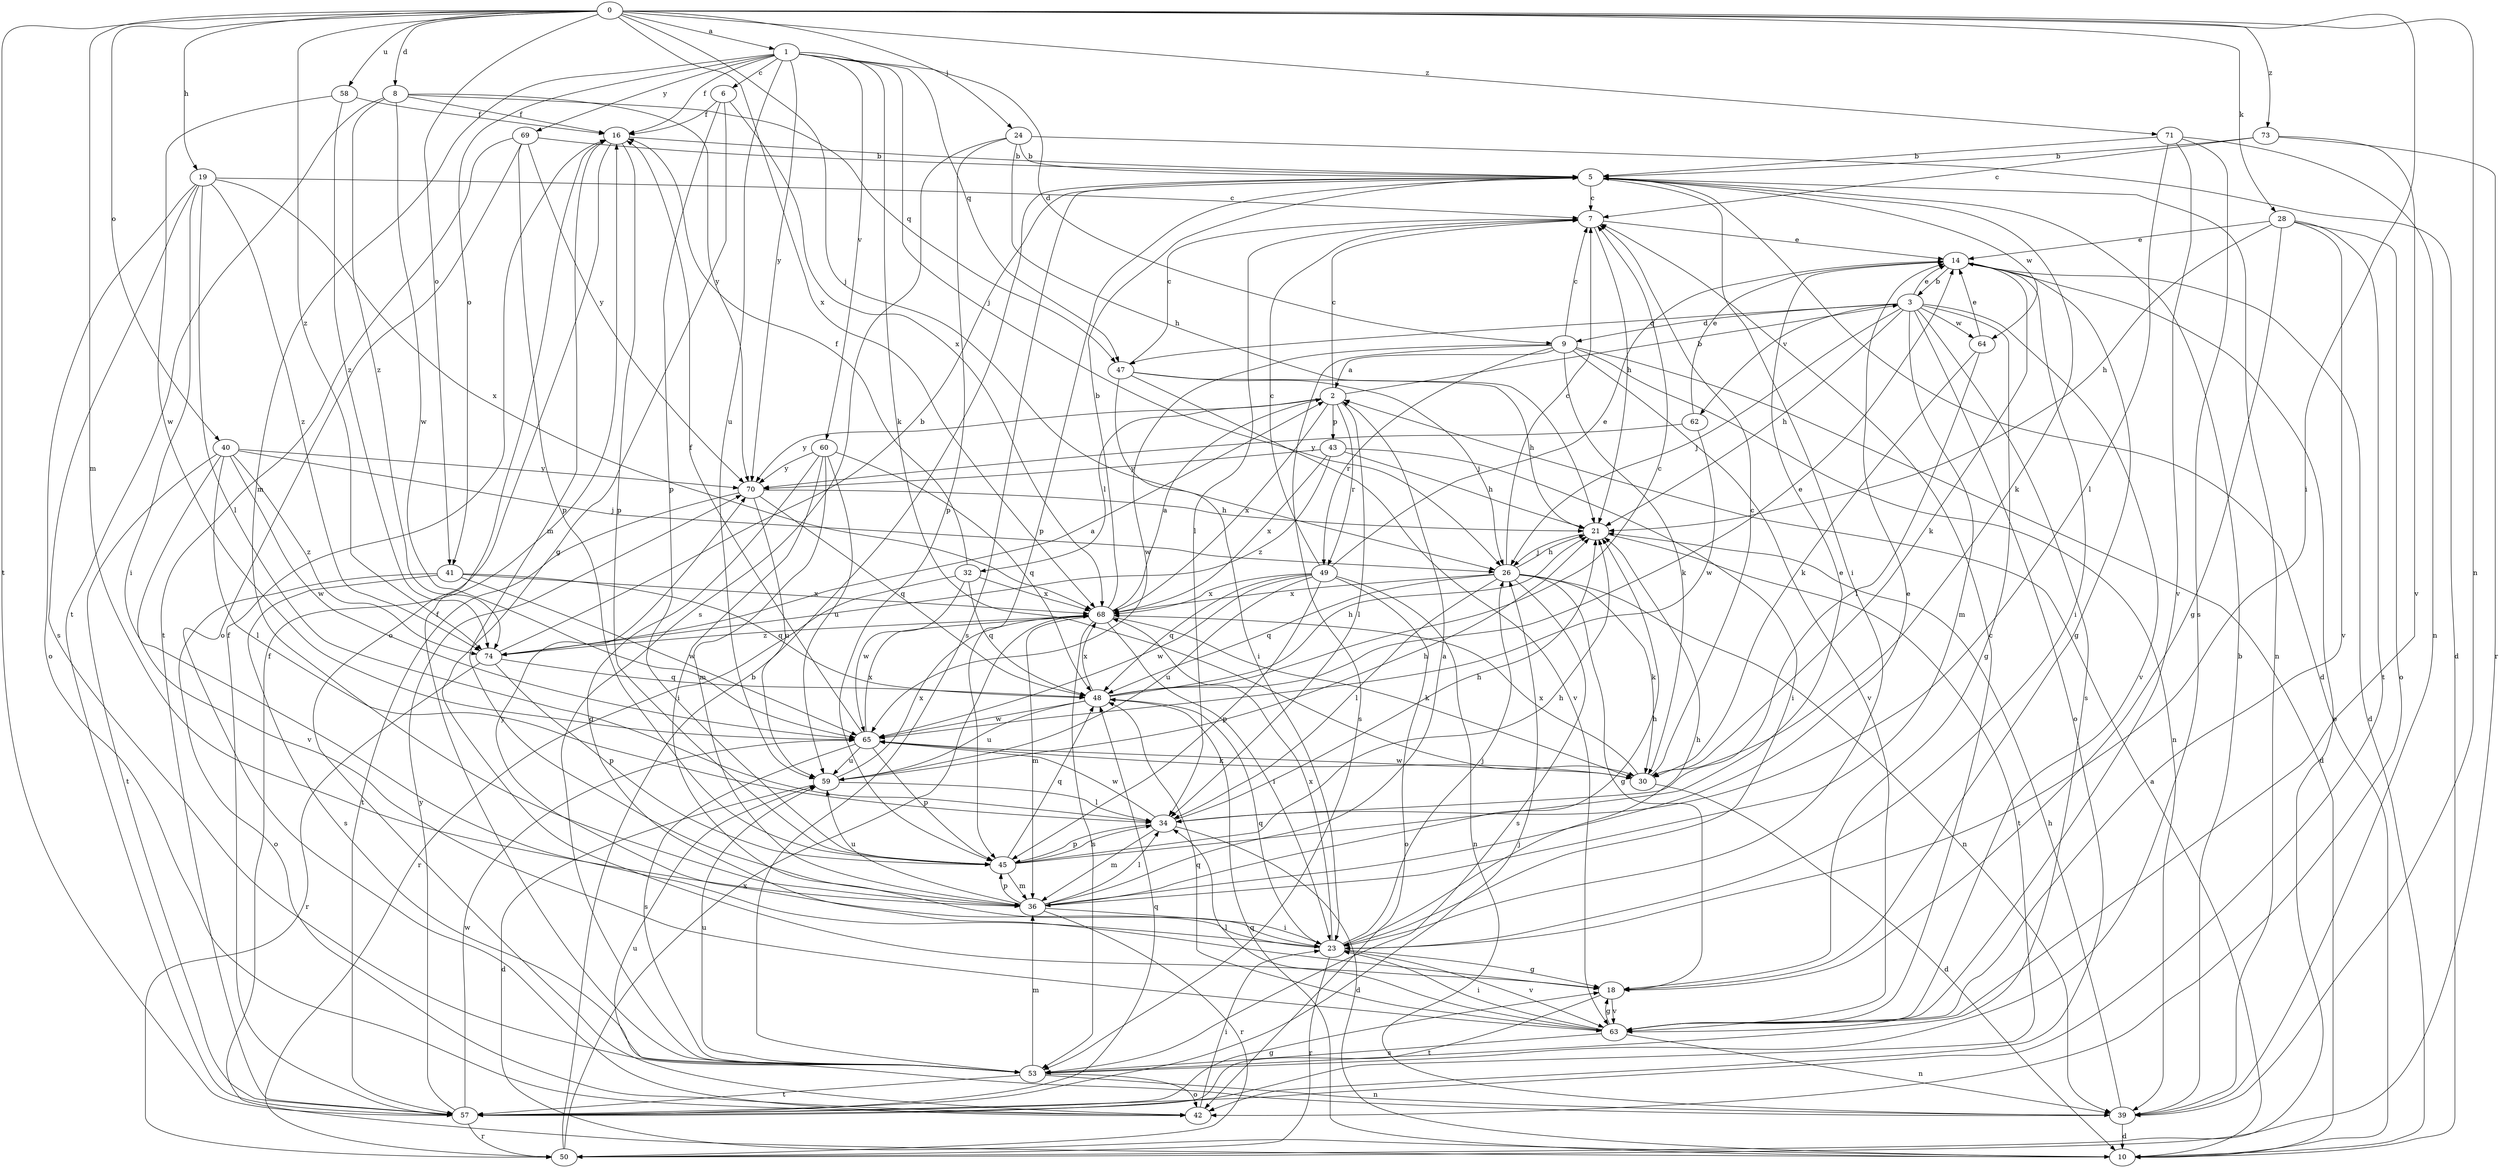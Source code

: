 strict digraph  {
0;
1;
2;
3;
5;
6;
7;
8;
9;
10;
14;
16;
18;
19;
21;
23;
24;
26;
28;
30;
32;
34;
36;
39;
40;
41;
42;
43;
45;
47;
48;
49;
50;
53;
57;
58;
59;
60;
62;
63;
64;
65;
68;
69;
70;
71;
73;
74;
0 -> 1  [label=a];
0 -> 8  [label=d];
0 -> 19  [label=h];
0 -> 23  [label=i];
0 -> 24  [label=j];
0 -> 26  [label=j];
0 -> 28  [label=k];
0 -> 36  [label=m];
0 -> 39  [label=n];
0 -> 40  [label=o];
0 -> 41  [label=o];
0 -> 57  [label=t];
0 -> 58  [label=u];
0 -> 68  [label=x];
0 -> 71  [label=z];
0 -> 73  [label=z];
0 -> 74  [label=z];
1 -> 6  [label=c];
1 -> 9  [label=d];
1 -> 16  [label=f];
1 -> 26  [label=j];
1 -> 30  [label=k];
1 -> 36  [label=m];
1 -> 41  [label=o];
1 -> 47  [label=q];
1 -> 59  [label=u];
1 -> 60  [label=v];
1 -> 69  [label=y];
1 -> 70  [label=y];
2 -> 3  [label=b];
2 -> 7  [label=c];
2 -> 32  [label=l];
2 -> 34  [label=l];
2 -> 43  [label=p];
2 -> 49  [label=r];
2 -> 68  [label=x];
2 -> 70  [label=y];
3 -> 9  [label=d];
3 -> 14  [label=e];
3 -> 18  [label=g];
3 -> 21  [label=h];
3 -> 26  [label=j];
3 -> 36  [label=m];
3 -> 42  [label=o];
3 -> 47  [label=q];
3 -> 53  [label=s];
3 -> 62  [label=v];
3 -> 63  [label=v];
3 -> 64  [label=w];
5 -> 7  [label=c];
5 -> 10  [label=d];
5 -> 23  [label=i];
5 -> 30  [label=k];
5 -> 39  [label=n];
5 -> 45  [label=p];
5 -> 53  [label=s];
5 -> 64  [label=w];
6 -> 16  [label=f];
6 -> 18  [label=g];
6 -> 45  [label=p];
6 -> 68  [label=x];
7 -> 14  [label=e];
7 -> 21  [label=h];
7 -> 34  [label=l];
8 -> 16  [label=f];
8 -> 47  [label=q];
8 -> 57  [label=t];
8 -> 65  [label=w];
8 -> 70  [label=y];
8 -> 74  [label=z];
9 -> 2  [label=a];
9 -> 7  [label=c];
9 -> 10  [label=d];
9 -> 30  [label=k];
9 -> 39  [label=n];
9 -> 49  [label=r];
9 -> 53  [label=s];
9 -> 63  [label=v];
9 -> 65  [label=w];
10 -> 2  [label=a];
10 -> 16  [label=f];
10 -> 48  [label=q];
14 -> 3  [label=b];
14 -> 10  [label=d];
14 -> 18  [label=g];
14 -> 23  [label=i];
14 -> 30  [label=k];
16 -> 5  [label=b];
16 -> 36  [label=m];
16 -> 42  [label=o];
16 -> 45  [label=p];
18 -> 57  [label=t];
18 -> 63  [label=v];
19 -> 7  [label=c];
19 -> 23  [label=i];
19 -> 34  [label=l];
19 -> 42  [label=o];
19 -> 53  [label=s];
19 -> 68  [label=x];
19 -> 74  [label=z];
21 -> 26  [label=j];
21 -> 57  [label=t];
23 -> 18  [label=g];
23 -> 21  [label=h];
23 -> 26  [label=j];
23 -> 48  [label=q];
23 -> 50  [label=r];
23 -> 63  [label=v];
23 -> 68  [label=x];
23 -> 70  [label=y];
24 -> 5  [label=b];
24 -> 10  [label=d];
24 -> 21  [label=h];
24 -> 45  [label=p];
24 -> 53  [label=s];
26 -> 7  [label=c];
26 -> 18  [label=g];
26 -> 21  [label=h];
26 -> 30  [label=k];
26 -> 34  [label=l];
26 -> 39  [label=n];
26 -> 48  [label=q];
26 -> 53  [label=s];
26 -> 68  [label=x];
28 -> 14  [label=e];
28 -> 18  [label=g];
28 -> 21  [label=h];
28 -> 42  [label=o];
28 -> 57  [label=t];
28 -> 63  [label=v];
30 -> 7  [label=c];
30 -> 10  [label=d];
30 -> 65  [label=w];
30 -> 68  [label=x];
32 -> 16  [label=f];
32 -> 48  [label=q];
32 -> 50  [label=r];
32 -> 65  [label=w];
32 -> 68  [label=x];
34 -> 10  [label=d];
34 -> 21  [label=h];
34 -> 36  [label=m];
34 -> 45  [label=p];
34 -> 65  [label=w];
36 -> 2  [label=a];
36 -> 14  [label=e];
36 -> 21  [label=h];
36 -> 23  [label=i];
36 -> 34  [label=l];
36 -> 45  [label=p];
36 -> 50  [label=r];
36 -> 59  [label=u];
39 -> 5  [label=b];
39 -> 10  [label=d];
39 -> 21  [label=h];
39 -> 59  [label=u];
40 -> 26  [label=j];
40 -> 34  [label=l];
40 -> 57  [label=t];
40 -> 63  [label=v];
40 -> 65  [label=w];
40 -> 70  [label=y];
40 -> 74  [label=z];
41 -> 42  [label=o];
41 -> 48  [label=q];
41 -> 53  [label=s];
41 -> 65  [label=w];
41 -> 68  [label=x];
42 -> 23  [label=i];
43 -> 21  [label=h];
43 -> 23  [label=i];
43 -> 68  [label=x];
43 -> 70  [label=y];
43 -> 74  [label=z];
45 -> 14  [label=e];
45 -> 21  [label=h];
45 -> 34  [label=l];
45 -> 36  [label=m];
45 -> 48  [label=q];
47 -> 7  [label=c];
47 -> 21  [label=h];
47 -> 23  [label=i];
47 -> 26  [label=j];
47 -> 63  [label=v];
48 -> 7  [label=c];
48 -> 14  [label=e];
48 -> 21  [label=h];
48 -> 59  [label=u];
48 -> 65  [label=w];
48 -> 68  [label=x];
49 -> 7  [label=c];
49 -> 14  [label=e];
49 -> 39  [label=n];
49 -> 42  [label=o];
49 -> 45  [label=p];
49 -> 48  [label=q];
49 -> 59  [label=u];
49 -> 65  [label=w];
49 -> 68  [label=x];
50 -> 5  [label=b];
50 -> 14  [label=e];
50 -> 68  [label=x];
53 -> 16  [label=f];
53 -> 36  [label=m];
53 -> 39  [label=n];
53 -> 42  [label=o];
53 -> 57  [label=t];
53 -> 59  [label=u];
57 -> 16  [label=f];
57 -> 18  [label=g];
57 -> 26  [label=j];
57 -> 48  [label=q];
57 -> 50  [label=r];
57 -> 65  [label=w];
57 -> 70  [label=y];
58 -> 16  [label=f];
58 -> 65  [label=w];
58 -> 74  [label=z];
59 -> 10  [label=d];
59 -> 21  [label=h];
59 -> 34  [label=l];
59 -> 68  [label=x];
60 -> 18  [label=g];
60 -> 23  [label=i];
60 -> 36  [label=m];
60 -> 48  [label=q];
60 -> 59  [label=u];
60 -> 70  [label=y];
62 -> 14  [label=e];
62 -> 65  [label=w];
62 -> 70  [label=y];
63 -> 7  [label=c];
63 -> 18  [label=g];
63 -> 23  [label=i];
63 -> 34  [label=l];
63 -> 39  [label=n];
63 -> 48  [label=q];
63 -> 53  [label=s];
64 -> 14  [label=e];
64 -> 30  [label=k];
64 -> 34  [label=l];
65 -> 16  [label=f];
65 -> 30  [label=k];
65 -> 45  [label=p];
65 -> 53  [label=s];
65 -> 59  [label=u];
65 -> 68  [label=x];
68 -> 2  [label=a];
68 -> 5  [label=b];
68 -> 23  [label=i];
68 -> 30  [label=k];
68 -> 36  [label=m];
68 -> 53  [label=s];
68 -> 74  [label=z];
69 -> 5  [label=b];
69 -> 42  [label=o];
69 -> 45  [label=p];
69 -> 57  [label=t];
69 -> 70  [label=y];
70 -> 21  [label=h];
70 -> 48  [label=q];
70 -> 57  [label=t];
70 -> 59  [label=u];
71 -> 5  [label=b];
71 -> 34  [label=l];
71 -> 39  [label=n];
71 -> 53  [label=s];
71 -> 63  [label=v];
73 -> 5  [label=b];
73 -> 7  [label=c];
73 -> 50  [label=r];
73 -> 63  [label=v];
74 -> 2  [label=a];
74 -> 5  [label=b];
74 -> 45  [label=p];
74 -> 48  [label=q];
74 -> 50  [label=r];
}
